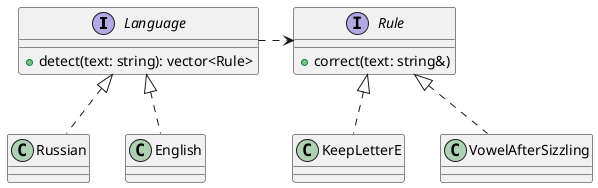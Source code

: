 @startuml

interface Language {
    + detect(text: string): vector<Rule>
}

interface Rule {
    + correct(text: string&)
}

Language .> Rule

Language <|.. Russian
Language <|.. English

Rule <|.. KeepLetterE
Rule <|.. VowelAfterSizzling

@enduml